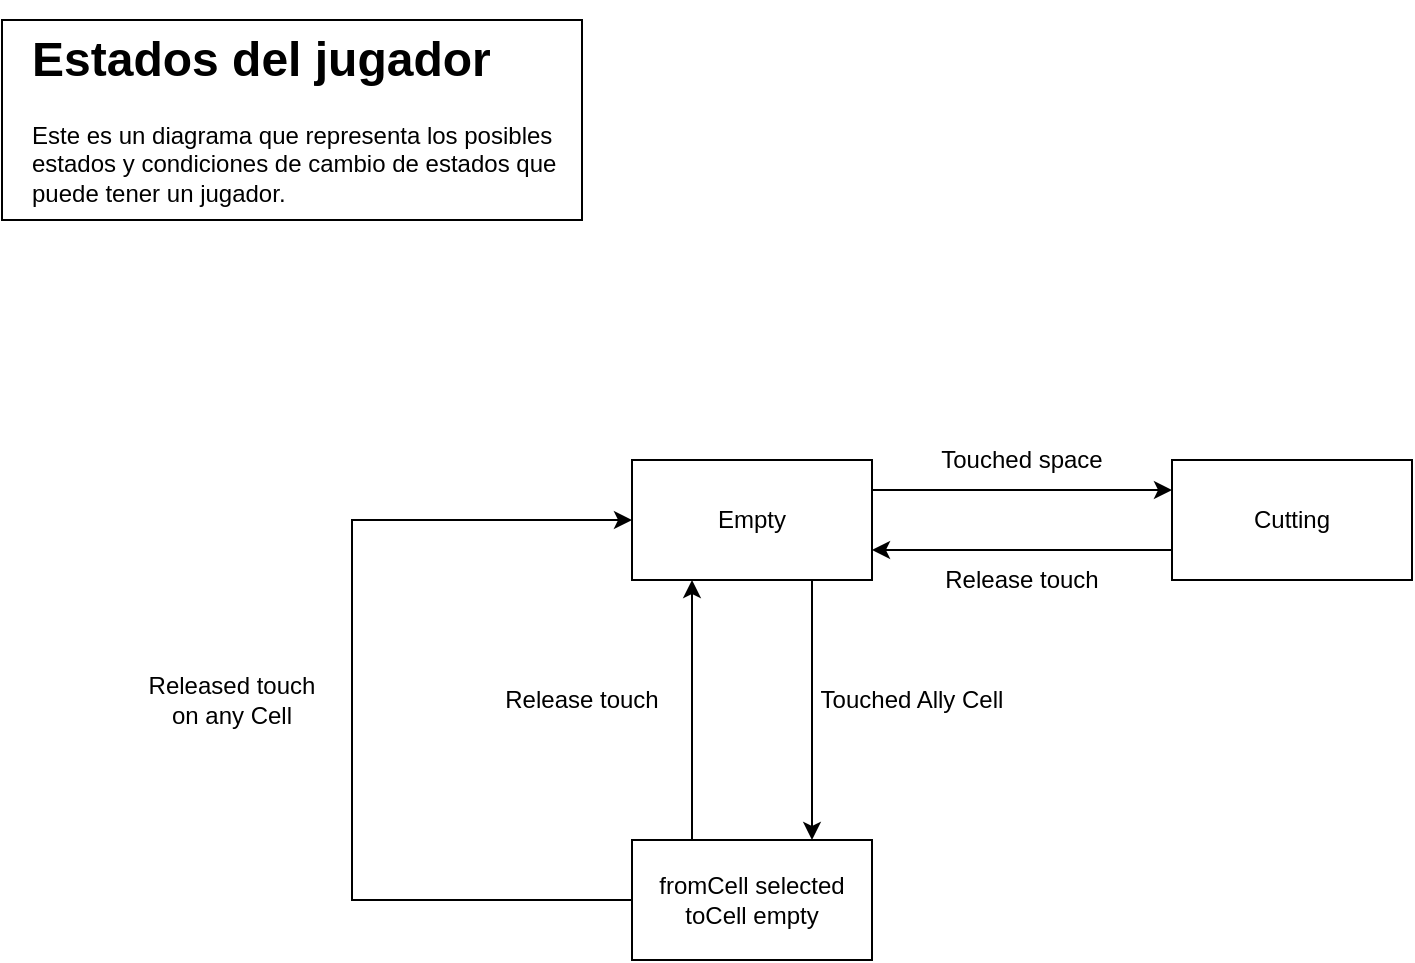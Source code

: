 <mxfile version="14.6.5" type="device"><diagram id="J5eVbFtImFDdhU3yAjlk" name="Page-1"><mxGraphModel dx="1422" dy="791" grid="1" gridSize="10" guides="1" tooltips="1" connect="1" arrows="1" fold="1" page="1" pageScale="1" pageWidth="850" pageHeight="1100" math="0" shadow="0"><root><mxCell id="0"/><mxCell id="1" parent="0"/><mxCell id="rhU5aPiAVRx--O0EOSnD-6" style="edgeStyle=orthogonalEdgeStyle;rounded=0;orthogonalLoop=1;jettySize=auto;html=1;exitX=0.75;exitY=1;exitDx=0;exitDy=0;entryX=0.75;entryY=0;entryDx=0;entryDy=0;" edge="1" parent="1" source="rhU5aPiAVRx--O0EOSnD-1" target="rhU5aPiAVRx--O0EOSnD-2"><mxGeometry relative="1" as="geometry"/></mxCell><mxCell id="rhU5aPiAVRx--O0EOSnD-10" style="edgeStyle=orthogonalEdgeStyle;rounded=0;orthogonalLoop=1;jettySize=auto;html=1;exitX=1;exitY=0.25;exitDx=0;exitDy=0;entryX=0;entryY=0.25;entryDx=0;entryDy=0;" edge="1" parent="1" source="rhU5aPiAVRx--O0EOSnD-1" target="rhU5aPiAVRx--O0EOSnD-4"><mxGeometry relative="1" as="geometry"/></mxCell><mxCell id="rhU5aPiAVRx--O0EOSnD-1" value="&lt;div&gt;Empty&lt;/div&gt;" style="rounded=0;whiteSpace=wrap;html=1;" vertex="1" parent="1"><mxGeometry x="355" y="250" width="120" height="60" as="geometry"/></mxCell><mxCell id="rhU5aPiAVRx--O0EOSnD-7" style="edgeStyle=orthogonalEdgeStyle;rounded=0;orthogonalLoop=1;jettySize=auto;html=1;exitX=0.25;exitY=0;exitDx=0;exitDy=0;entryX=0.25;entryY=1;entryDx=0;entryDy=0;" edge="1" parent="1" source="rhU5aPiAVRx--O0EOSnD-2" target="rhU5aPiAVRx--O0EOSnD-1"><mxGeometry relative="1" as="geometry"/></mxCell><mxCell id="rhU5aPiAVRx--O0EOSnD-8" style="edgeStyle=orthogonalEdgeStyle;rounded=0;orthogonalLoop=1;jettySize=auto;html=1;exitX=0;exitY=0.5;exitDx=0;exitDy=0;entryX=0;entryY=0.5;entryDx=0;entryDy=0;" edge="1" parent="1" source="rhU5aPiAVRx--O0EOSnD-2" target="rhU5aPiAVRx--O0EOSnD-1"><mxGeometry relative="1" as="geometry"><mxPoint x="245" y="470" as="targetPoint"/><Array as="points"><mxPoint x="215" y="470"/><mxPoint x="215" y="280"/></Array></mxGeometry></mxCell><mxCell id="rhU5aPiAVRx--O0EOSnD-2" value="&lt;div&gt;fromCell selected&lt;/div&gt;&lt;div&gt;toCell empty&lt;/div&gt;" style="rounded=0;whiteSpace=wrap;html=1;" vertex="1" parent="1"><mxGeometry x="355" y="440" width="120" height="60" as="geometry"/></mxCell><mxCell id="rhU5aPiAVRx--O0EOSnD-12" style="edgeStyle=orthogonalEdgeStyle;rounded=0;orthogonalLoop=1;jettySize=auto;html=1;exitX=0;exitY=0.75;exitDx=0;exitDy=0;entryX=1;entryY=0.75;entryDx=0;entryDy=0;" edge="1" parent="1" source="rhU5aPiAVRx--O0EOSnD-4" target="rhU5aPiAVRx--O0EOSnD-1"><mxGeometry relative="1" as="geometry"/></mxCell><mxCell id="rhU5aPiAVRx--O0EOSnD-4" value="Cutting" style="rounded=0;whiteSpace=wrap;html=1;" vertex="1" parent="1"><mxGeometry x="625" y="250" width="120" height="60" as="geometry"/></mxCell><mxCell id="rhU5aPiAVRx--O0EOSnD-13" value="Touched space" style="text;html=1;strokeColor=none;fillColor=none;align=center;verticalAlign=middle;whiteSpace=wrap;rounded=0;" vertex="1" parent="1"><mxGeometry x="505" y="240" width="90" height="20" as="geometry"/></mxCell><mxCell id="rhU5aPiAVRx--O0EOSnD-14" value="Release touch" style="text;html=1;strokeColor=none;fillColor=none;align=center;verticalAlign=middle;whiteSpace=wrap;rounded=0;" vertex="1" parent="1"><mxGeometry x="495" y="300" width="110" height="20" as="geometry"/></mxCell><mxCell id="rhU5aPiAVRx--O0EOSnD-16" value="Touched Ally Cell" style="text;html=1;strokeColor=none;fillColor=none;align=center;verticalAlign=middle;whiteSpace=wrap;rounded=0;" vertex="1" parent="1"><mxGeometry x="445" y="360" width="100" height="20" as="geometry"/></mxCell><mxCell id="rhU5aPiAVRx--O0EOSnD-18" value="Release touch" style="text;html=1;strokeColor=none;fillColor=none;align=center;verticalAlign=middle;whiteSpace=wrap;rounded=0;" vertex="1" parent="1"><mxGeometry x="275" y="360" width="110" height="20" as="geometry"/></mxCell><mxCell id="rhU5aPiAVRx--O0EOSnD-20" value="Released touch on any Cell" style="text;html=1;strokeColor=none;fillColor=none;align=center;verticalAlign=middle;whiteSpace=wrap;rounded=0;" vertex="1" parent="1"><mxGeometry x="105" y="360" width="100" height="20" as="geometry"/></mxCell><mxCell id="rhU5aPiAVRx--O0EOSnD-23" value="" style="rounded=0;whiteSpace=wrap;html=1;fillColor=none;" vertex="1" parent="1"><mxGeometry x="40" y="30" width="290" height="100" as="geometry"/></mxCell><mxCell id="rhU5aPiAVRx--O0EOSnD-24" value="&lt;h1&gt;Estados del jugador&lt;br&gt;&lt;/h1&gt;&lt;p&gt;Este es un diagrama que representa los posibles estados y condiciones de cambio de estados que puede tener un jugador.&lt;/p&gt;" style="text;html=1;strokeColor=none;fillColor=none;spacing=5;spacingTop=-20;whiteSpace=wrap;overflow=hidden;rounded=0;" vertex="1" parent="1"><mxGeometry x="50" y="30" width="280" height="120" as="geometry"/></mxCell></root></mxGraphModel></diagram></mxfile>